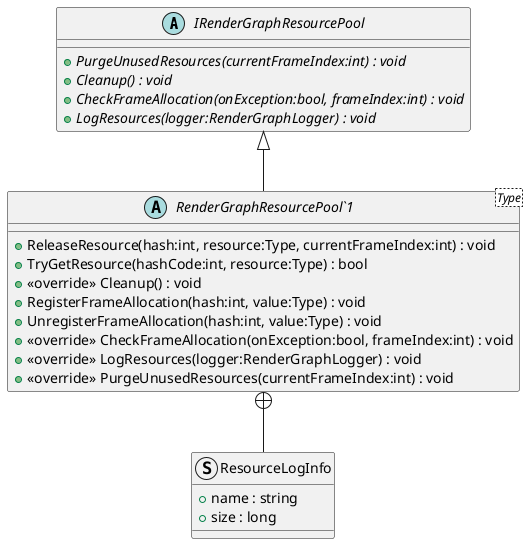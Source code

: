 @startuml
abstract class IRenderGraphResourcePool {
    + {abstract} PurgeUnusedResources(currentFrameIndex:int) : void
    + {abstract} Cleanup() : void
    + {abstract} CheckFrameAllocation(onException:bool, frameIndex:int) : void
    + {abstract} LogResources(logger:RenderGraphLogger) : void
}
abstract class "RenderGraphResourcePool`1"<Type> {
    + ReleaseResource(hash:int, resource:Type, currentFrameIndex:int) : void
    + TryGetResource(hashCode:int, resource:Type) : bool
    + <<override>> Cleanup() : void
    + RegisterFrameAllocation(hash:int, value:Type) : void
    + UnregisterFrameAllocation(hash:int, value:Type) : void
    + <<override>> CheckFrameAllocation(onException:bool, frameIndex:int) : void
    + <<override>> LogResources(logger:RenderGraphLogger) : void
    + <<override>> PurgeUnusedResources(currentFrameIndex:int) : void
}
struct ResourceLogInfo {
    + name : string
    + size : long
}
IRenderGraphResourcePool <|-- "RenderGraphResourcePool`1"
"RenderGraphResourcePool`1" +-- ResourceLogInfo
@enduml
